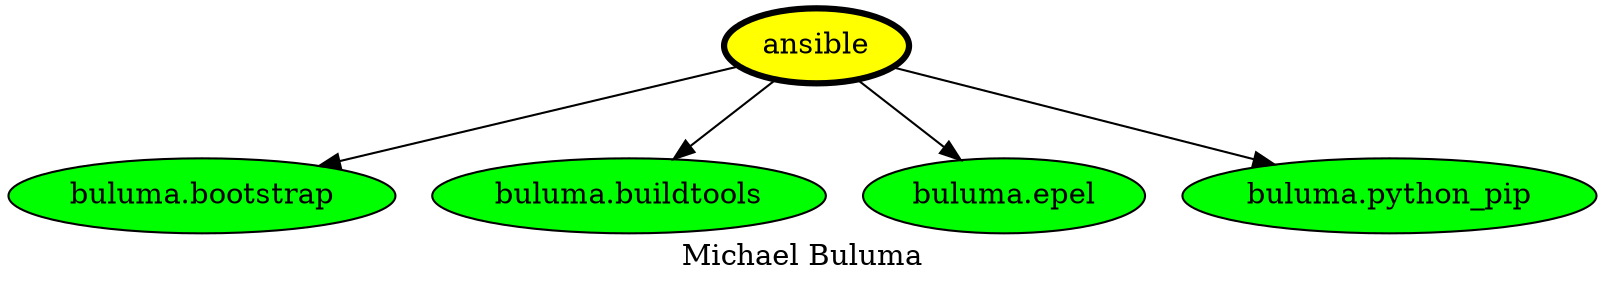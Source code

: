 digraph PhiloDilemma {
  label = "Michael Buluma" ;
  overlap=false
  {
    "ansible" [fillcolor=yellow style=filled penwidth=3]
    "buluma.bootstrap" [fillcolor=green style=filled]
    "buluma.buildtools" [fillcolor=green style=filled]
    "buluma.epel" [fillcolor=green style=filled]
    "buluma.python_pip" [fillcolor=green style=filled]
  }
  "ansible" -> "buluma.bootstrap"
  "ansible" -> "buluma.buildtools"
  "ansible" -> "buluma.epel"
  "ansible" -> "buluma.python_pip"
}
